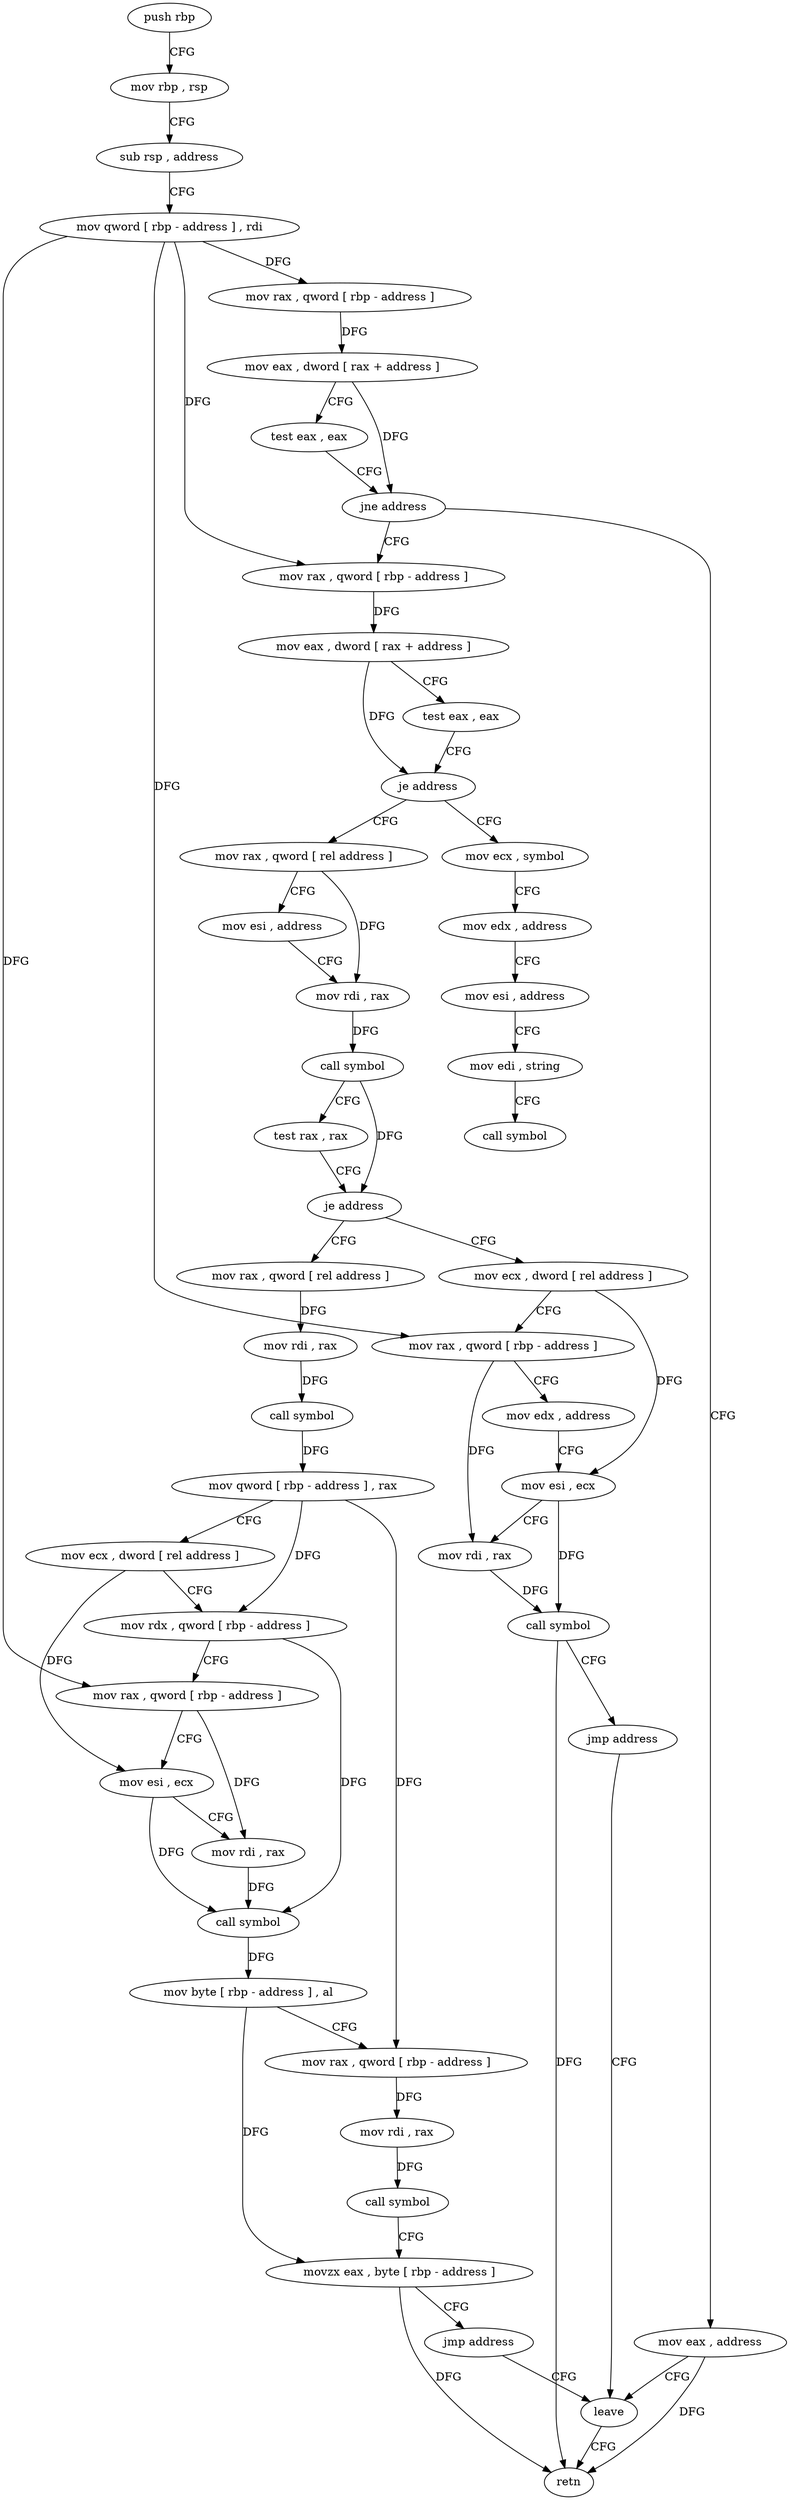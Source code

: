 digraph "func" {
"4223054" [label = "push rbp" ]
"4223055" [label = "mov rbp , rsp" ]
"4223058" [label = "sub rsp , address" ]
"4223062" [label = "mov qword [ rbp - address ] , rdi" ]
"4223066" [label = "mov rax , qword [ rbp - address ]" ]
"4223070" [label = "mov eax , dword [ rax + address ]" ]
"4223076" [label = "test eax , eax" ]
"4223078" [label = "jne address" ]
"4223239" [label = "mov eax , address" ]
"4223084" [label = "mov rax , qword [ rbp - address ]" ]
"4223244" [label = "leave" ]
"4223088" [label = "mov eax , dword [ rax + address ]" ]
"4223094" [label = "test eax , eax" ]
"4223096" [label = "je address" ]
"4223123" [label = "mov rax , qword [ rel address ]" ]
"4223098" [label = "mov ecx , symbol" ]
"4223130" [label = "mov esi , address" ]
"4223135" [label = "mov rdi , rax" ]
"4223138" [label = "call symbol" ]
"4223143" [label = "test rax , rax" ]
"4223146" [label = "je address" ]
"4223212" [label = "mov ecx , dword [ rel address ]" ]
"4223148" [label = "mov rax , qword [ rel address ]" ]
"4223103" [label = "mov edx , address" ]
"4223108" [label = "mov esi , address" ]
"4223113" [label = "mov edi , string" ]
"4223118" [label = "call symbol" ]
"4223218" [label = "mov rax , qword [ rbp - address ]" ]
"4223222" [label = "mov edx , address" ]
"4223227" [label = "mov esi , ecx" ]
"4223229" [label = "mov rdi , rax" ]
"4223232" [label = "call symbol" ]
"4223237" [label = "jmp address" ]
"4223155" [label = "mov rdi , rax" ]
"4223158" [label = "call symbol" ]
"4223163" [label = "mov qword [ rbp - address ] , rax" ]
"4223167" [label = "mov ecx , dword [ rel address ]" ]
"4223173" [label = "mov rdx , qword [ rbp - address ]" ]
"4223177" [label = "mov rax , qword [ rbp - address ]" ]
"4223181" [label = "mov esi , ecx" ]
"4223183" [label = "mov rdi , rax" ]
"4223186" [label = "call symbol" ]
"4223191" [label = "mov byte [ rbp - address ] , al" ]
"4223194" [label = "mov rax , qword [ rbp - address ]" ]
"4223198" [label = "mov rdi , rax" ]
"4223201" [label = "call symbol" ]
"4223206" [label = "movzx eax , byte [ rbp - address ]" ]
"4223210" [label = "jmp address" ]
"4223245" [label = "retn" ]
"4223054" -> "4223055" [ label = "CFG" ]
"4223055" -> "4223058" [ label = "CFG" ]
"4223058" -> "4223062" [ label = "CFG" ]
"4223062" -> "4223066" [ label = "DFG" ]
"4223062" -> "4223084" [ label = "DFG" ]
"4223062" -> "4223218" [ label = "DFG" ]
"4223062" -> "4223177" [ label = "DFG" ]
"4223066" -> "4223070" [ label = "DFG" ]
"4223070" -> "4223076" [ label = "CFG" ]
"4223070" -> "4223078" [ label = "DFG" ]
"4223076" -> "4223078" [ label = "CFG" ]
"4223078" -> "4223239" [ label = "CFG" ]
"4223078" -> "4223084" [ label = "CFG" ]
"4223239" -> "4223244" [ label = "CFG" ]
"4223239" -> "4223245" [ label = "DFG" ]
"4223084" -> "4223088" [ label = "DFG" ]
"4223244" -> "4223245" [ label = "CFG" ]
"4223088" -> "4223094" [ label = "CFG" ]
"4223088" -> "4223096" [ label = "DFG" ]
"4223094" -> "4223096" [ label = "CFG" ]
"4223096" -> "4223123" [ label = "CFG" ]
"4223096" -> "4223098" [ label = "CFG" ]
"4223123" -> "4223130" [ label = "CFG" ]
"4223123" -> "4223135" [ label = "DFG" ]
"4223098" -> "4223103" [ label = "CFG" ]
"4223130" -> "4223135" [ label = "CFG" ]
"4223135" -> "4223138" [ label = "DFG" ]
"4223138" -> "4223143" [ label = "CFG" ]
"4223138" -> "4223146" [ label = "DFG" ]
"4223143" -> "4223146" [ label = "CFG" ]
"4223146" -> "4223212" [ label = "CFG" ]
"4223146" -> "4223148" [ label = "CFG" ]
"4223212" -> "4223218" [ label = "CFG" ]
"4223212" -> "4223227" [ label = "DFG" ]
"4223148" -> "4223155" [ label = "DFG" ]
"4223103" -> "4223108" [ label = "CFG" ]
"4223108" -> "4223113" [ label = "CFG" ]
"4223113" -> "4223118" [ label = "CFG" ]
"4223218" -> "4223222" [ label = "CFG" ]
"4223218" -> "4223229" [ label = "DFG" ]
"4223222" -> "4223227" [ label = "CFG" ]
"4223227" -> "4223229" [ label = "CFG" ]
"4223227" -> "4223232" [ label = "DFG" ]
"4223229" -> "4223232" [ label = "DFG" ]
"4223232" -> "4223237" [ label = "CFG" ]
"4223232" -> "4223245" [ label = "DFG" ]
"4223237" -> "4223244" [ label = "CFG" ]
"4223155" -> "4223158" [ label = "DFG" ]
"4223158" -> "4223163" [ label = "DFG" ]
"4223163" -> "4223167" [ label = "CFG" ]
"4223163" -> "4223173" [ label = "DFG" ]
"4223163" -> "4223194" [ label = "DFG" ]
"4223167" -> "4223173" [ label = "CFG" ]
"4223167" -> "4223181" [ label = "DFG" ]
"4223173" -> "4223177" [ label = "CFG" ]
"4223173" -> "4223186" [ label = "DFG" ]
"4223177" -> "4223181" [ label = "CFG" ]
"4223177" -> "4223183" [ label = "DFG" ]
"4223181" -> "4223183" [ label = "CFG" ]
"4223181" -> "4223186" [ label = "DFG" ]
"4223183" -> "4223186" [ label = "DFG" ]
"4223186" -> "4223191" [ label = "DFG" ]
"4223191" -> "4223194" [ label = "CFG" ]
"4223191" -> "4223206" [ label = "DFG" ]
"4223194" -> "4223198" [ label = "DFG" ]
"4223198" -> "4223201" [ label = "DFG" ]
"4223201" -> "4223206" [ label = "CFG" ]
"4223206" -> "4223210" [ label = "CFG" ]
"4223206" -> "4223245" [ label = "DFG" ]
"4223210" -> "4223244" [ label = "CFG" ]
}
